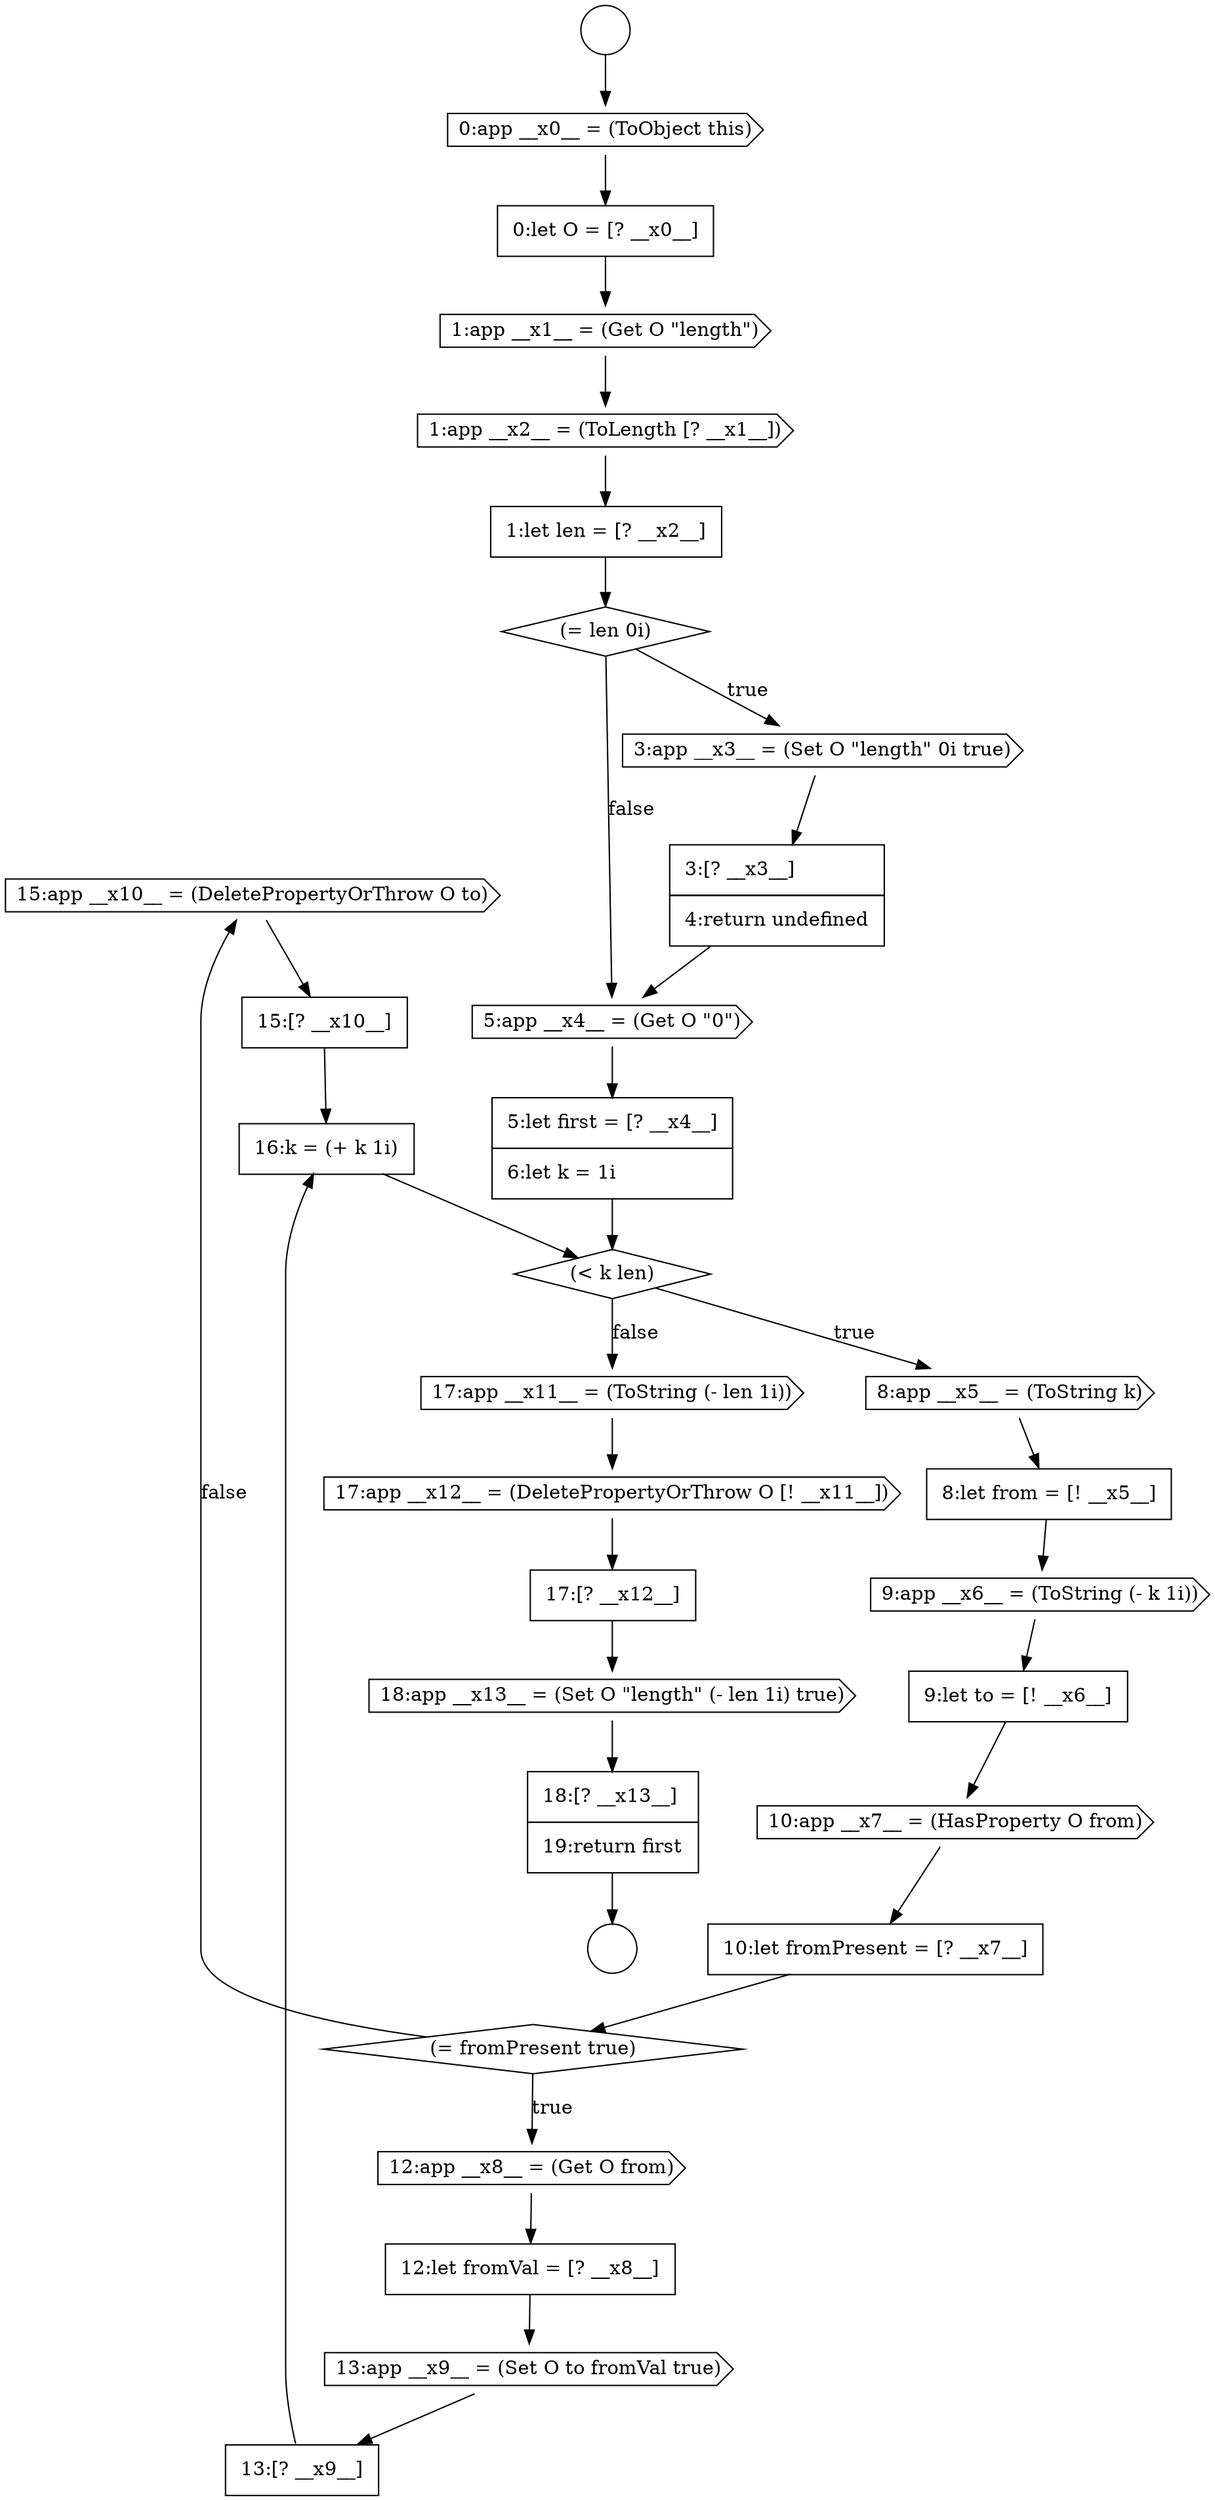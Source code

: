 digraph {
  node13960 [shape=cds, label=<<font color="black">15:app __x10__ = (DeletePropertyOrThrow O to)</font>> color="black" fillcolor="white" style=filled]
  node13965 [shape=none, margin=0, label=<<font color="black">
    <table border="0" cellborder="1" cellspacing="0" cellpadding="10">
      <tr><td align="left">17:[? __x12__]</td></tr>
    </table>
  </font>> color="black" fillcolor="white" style=filled]
  node13938 [shape=cds, label=<<font color="black">0:app __x0__ = (ToObject this)</font>> color="black" fillcolor="white" style=filled]
  node13949 [shape=cds, label=<<font color="black">8:app __x5__ = (ToString k)</font>> color="black" fillcolor="white" style=filled]
  node13964 [shape=cds, label=<<font color="black">17:app __x12__ = (DeletePropertyOrThrow O [! __x11__])</font>> color="black" fillcolor="white" style=filled]
  node13943 [shape=diamond, label=<<font color="black">(= len 0i)</font>> color="black" fillcolor="white" style=filled]
  node13947 [shape=none, margin=0, label=<<font color="black">
    <table border="0" cellborder="1" cellspacing="0" cellpadding="10">
      <tr><td align="left">5:let first = [? __x4__]</td></tr>
      <tr><td align="left">6:let k = 1i</td></tr>
    </table>
  </font>> color="black" fillcolor="white" style=filled]
  node13945 [shape=none, margin=0, label=<<font color="black">
    <table border="0" cellborder="1" cellspacing="0" cellpadding="10">
      <tr><td align="left">3:[? __x3__]</td></tr>
      <tr><td align="left">4:return undefined</td></tr>
    </table>
  </font>> color="black" fillcolor="white" style=filled]
  node13940 [shape=cds, label=<<font color="black">1:app __x1__ = (Get O &quot;length&quot;)</font>> color="black" fillcolor="white" style=filled]
  node13967 [shape=none, margin=0, label=<<font color="black">
    <table border="0" cellborder="1" cellspacing="0" cellpadding="10">
      <tr><td align="left">18:[? __x13__]</td></tr>
      <tr><td align="left">19:return first</td></tr>
    </table>
  </font>> color="black" fillcolor="white" style=filled]
  node13951 [shape=cds, label=<<font color="black">9:app __x6__ = (ToString (- k 1i))</font>> color="black" fillcolor="white" style=filled]
  node13959 [shape=none, margin=0, label=<<font color="black">
    <table border="0" cellborder="1" cellspacing="0" cellpadding="10">
      <tr><td align="left">13:[? __x9__]</td></tr>
    </table>
  </font>> color="black" fillcolor="white" style=filled]
  node13954 [shape=none, margin=0, label=<<font color="black">
    <table border="0" cellborder="1" cellspacing="0" cellpadding="10">
      <tr><td align="left">10:let fromPresent = [? __x7__]</td></tr>
    </table>
  </font>> color="black" fillcolor="white" style=filled]
  node13941 [shape=cds, label=<<font color="black">1:app __x2__ = (ToLength [? __x1__])</font>> color="black" fillcolor="white" style=filled]
  node13966 [shape=cds, label=<<font color="black">18:app __x13__ = (Set O &quot;length&quot; (- len 1i) true)</font>> color="black" fillcolor="white" style=filled]
  node13937 [shape=circle label=" " color="black" fillcolor="white" style=filled]
  node13962 [shape=none, margin=0, label=<<font color="black">
    <table border="0" cellborder="1" cellspacing="0" cellpadding="10">
      <tr><td align="left">16:k = (+ k 1i)</td></tr>
    </table>
  </font>> color="black" fillcolor="white" style=filled]
  node13950 [shape=none, margin=0, label=<<font color="black">
    <table border="0" cellborder="1" cellspacing="0" cellpadding="10">
      <tr><td align="left">8:let from = [! __x5__]</td></tr>
    </table>
  </font>> color="black" fillcolor="white" style=filled]
  node13955 [shape=diamond, label=<<font color="black">(= fromPresent true)</font>> color="black" fillcolor="white" style=filled]
  node13961 [shape=none, margin=0, label=<<font color="black">
    <table border="0" cellborder="1" cellspacing="0" cellpadding="10">
      <tr><td align="left">15:[? __x10__]</td></tr>
    </table>
  </font>> color="black" fillcolor="white" style=filled]
  node13942 [shape=none, margin=0, label=<<font color="black">
    <table border="0" cellborder="1" cellspacing="0" cellpadding="10">
      <tr><td align="left">1:let len = [? __x2__]</td></tr>
    </table>
  </font>> color="black" fillcolor="white" style=filled]
  node13936 [shape=circle label=" " color="black" fillcolor="white" style=filled]
  node13956 [shape=cds, label=<<font color="black">12:app __x8__ = (Get O from)</font>> color="black" fillcolor="white" style=filled]
  node13946 [shape=cds, label=<<font color="black">5:app __x4__ = (Get O &quot;0&quot;)</font>> color="black" fillcolor="white" style=filled]
  node13939 [shape=none, margin=0, label=<<font color="black">
    <table border="0" cellborder="1" cellspacing="0" cellpadding="10">
      <tr><td align="left">0:let O = [? __x0__]</td></tr>
    </table>
  </font>> color="black" fillcolor="white" style=filled]
  node13952 [shape=none, margin=0, label=<<font color="black">
    <table border="0" cellborder="1" cellspacing="0" cellpadding="10">
      <tr><td align="left">9:let to = [! __x6__]</td></tr>
    </table>
  </font>> color="black" fillcolor="white" style=filled]
  node13953 [shape=cds, label=<<font color="black">10:app __x7__ = (HasProperty O from)</font>> color="black" fillcolor="white" style=filled]
  node13958 [shape=cds, label=<<font color="black">13:app __x9__ = (Set O to fromVal true)</font>> color="black" fillcolor="white" style=filled]
  node13963 [shape=cds, label=<<font color="black">17:app __x11__ = (ToString (- len 1i))</font>> color="black" fillcolor="white" style=filled]
  node13944 [shape=cds, label=<<font color="black">3:app __x3__ = (Set O &quot;length&quot; 0i true)</font>> color="black" fillcolor="white" style=filled]
  node13957 [shape=none, margin=0, label=<<font color="black">
    <table border="0" cellborder="1" cellspacing="0" cellpadding="10">
      <tr><td align="left">12:let fromVal = [? __x8__]</td></tr>
    </table>
  </font>> color="black" fillcolor="white" style=filled]
  node13948 [shape=diamond, label=<<font color="black">(&lt; k len)</font>> color="black" fillcolor="white" style=filled]
  node13954 -> node13955 [ color="black"]
  node13966 -> node13967 [ color="black"]
  node13957 -> node13958 [ color="black"]
  node13958 -> node13959 [ color="black"]
  node13949 -> node13950 [ color="black"]
  node13943 -> node13944 [label=<<font color="black">true</font>> color="black"]
  node13943 -> node13946 [label=<<font color="black">false</font>> color="black"]
  node13965 -> node13966 [ color="black"]
  node13946 -> node13947 [ color="black"]
  node13963 -> node13964 [ color="black"]
  node13945 -> node13946 [ color="black"]
  node13948 -> node13949 [label=<<font color="black">true</font>> color="black"]
  node13948 -> node13963 [label=<<font color="black">false</font>> color="black"]
  node13952 -> node13953 [ color="black"]
  node13967 -> node13937 [ color="black"]
  node13951 -> node13952 [ color="black"]
  node13955 -> node13956 [label=<<font color="black">true</font>> color="black"]
  node13955 -> node13960 [label=<<font color="black">false</font>> color="black"]
  node13940 -> node13941 [ color="black"]
  node13947 -> node13948 [ color="black"]
  node13941 -> node13942 [ color="black"]
  node13944 -> node13945 [ color="black"]
  node13964 -> node13965 [ color="black"]
  node13962 -> node13948 [ color="black"]
  node13942 -> node13943 [ color="black"]
  node13939 -> node13940 [ color="black"]
  node13938 -> node13939 [ color="black"]
  node13950 -> node13951 [ color="black"]
  node13956 -> node13957 [ color="black"]
  node13961 -> node13962 [ color="black"]
  node13936 -> node13938 [ color="black"]
  node13953 -> node13954 [ color="black"]
  node13960 -> node13961 [ color="black"]
  node13959 -> node13962 [ color="black"]
}
